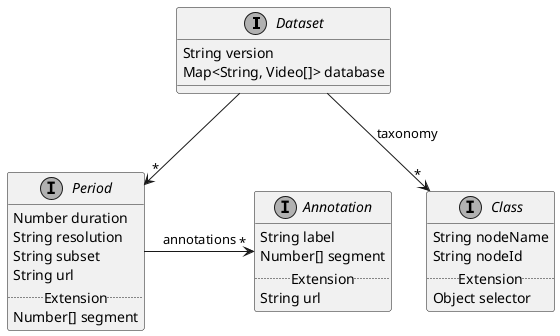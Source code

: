 @startuml
skinparam monochrome true

interface Dataset {
    String version
    Map<String, Video[]> database
}

Dataset --> "*" Class : taxonomy
Dataset --> "*" Period

interface Class {
    String nodeName
    String nodeId
    .. Extension ..
    Object selector
}

interface Period {
    Number duration
    String resolution
    String subset
    String url
    .. Extension ..
    Number[] segment
}

interface Annotation {
    String label
    Number[] segment
    .. Extension ..
    String url
}

Period -right-> "*" Annotation : annotations

@enduml